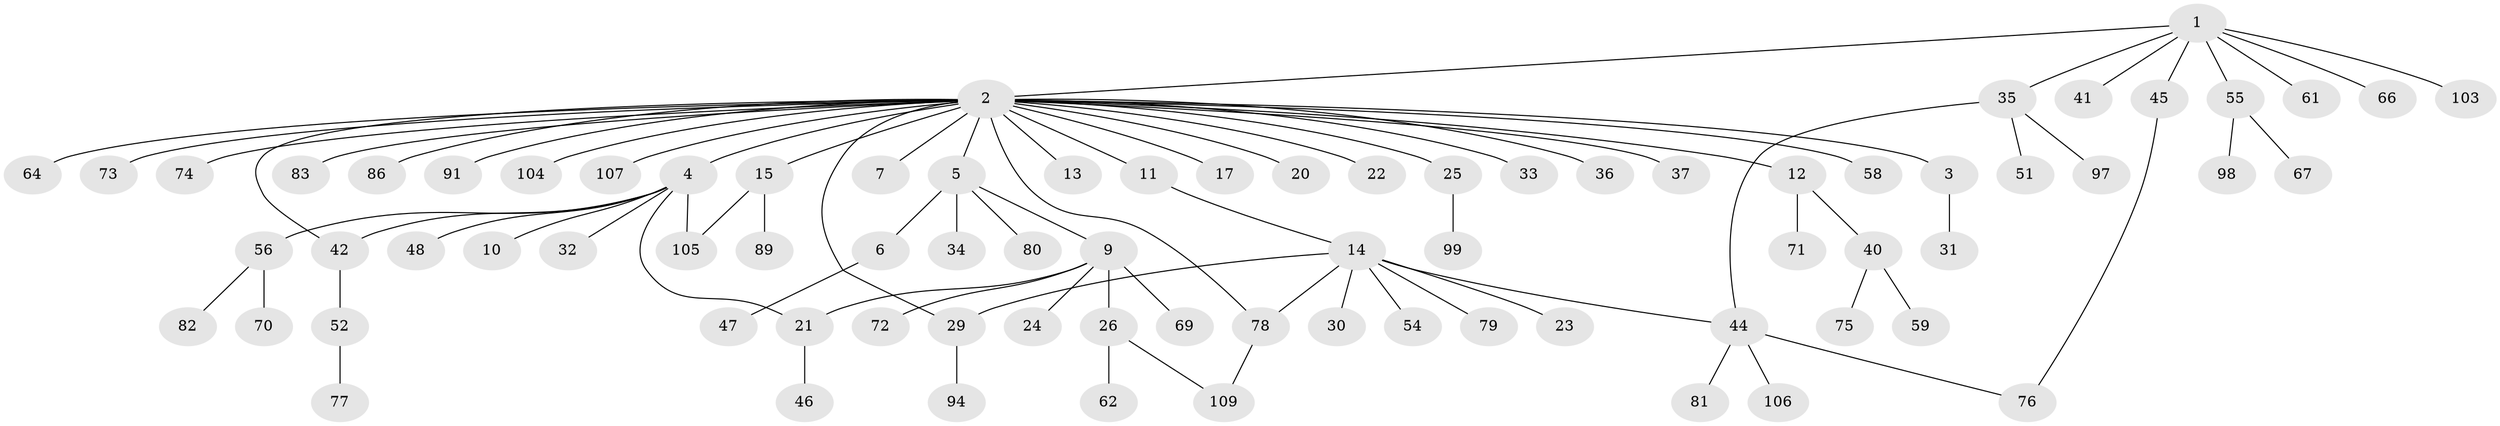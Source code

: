 // original degree distribution, {4: 0.05454545454545454, 29: 0.00909090909090909, 2: 0.24545454545454545, 7: 0.00909090909090909, 5: 0.01818181818181818, 3: 0.09090909090909091, 1: 0.5454545454545454, 6: 0.01818181818181818, 8: 0.00909090909090909}
// Generated by graph-tools (version 1.1) at 2025/11/02/27/25 16:11:14]
// undirected, 79 vertices, 86 edges
graph export_dot {
graph [start="1"]
  node [color=gray90,style=filled];
  1 [super="+16"];
  2 [super="+65"];
  3;
  4 [super="+92"];
  5 [super="+8"];
  6 [super="+38"];
  7;
  9 [super="+19"];
  10 [super="+93"];
  11 [super="+43"];
  12 [super="+18"];
  13;
  14 [super="+39"];
  15 [super="+88"];
  17;
  20;
  21 [super="+100"];
  22;
  23;
  24;
  25 [super="+27"];
  26 [super="+28"];
  29 [super="+60"];
  30 [super="+50"];
  31 [super="+108"];
  32;
  33;
  34;
  35 [super="+49"];
  36 [super="+53"];
  37;
  40 [super="+84"];
  41;
  42 [super="+57"];
  44 [super="+68"];
  45;
  46;
  47;
  48;
  51 [super="+63"];
  52;
  54;
  55 [super="+87"];
  56;
  58;
  59;
  61;
  62;
  64;
  66;
  67;
  69 [super="+95"];
  70 [super="+85"];
  71 [super="+96"];
  72;
  73;
  74;
  75;
  76;
  77 [super="+102"];
  78 [super="+110"];
  79;
  80;
  81;
  82;
  83 [super="+101"];
  86;
  89 [super="+90"];
  91;
  94;
  97;
  98;
  99;
  103;
  104;
  105;
  106;
  107;
  109;
  1 -- 2;
  1 -- 45;
  1 -- 55;
  1 -- 66;
  1 -- 35;
  1 -- 103;
  1 -- 41;
  1 -- 61;
  2 -- 3;
  2 -- 4;
  2 -- 5;
  2 -- 7;
  2 -- 11;
  2 -- 12;
  2 -- 13;
  2 -- 15;
  2 -- 17;
  2 -- 20;
  2 -- 22;
  2 -- 25;
  2 -- 29;
  2 -- 33;
  2 -- 36;
  2 -- 37;
  2 -- 42;
  2 -- 58;
  2 -- 64;
  2 -- 73;
  2 -- 74;
  2 -- 83;
  2 -- 86;
  2 -- 91;
  2 -- 104;
  2 -- 107;
  2 -- 78;
  3 -- 31;
  4 -- 10;
  4 -- 21;
  4 -- 32;
  4 -- 48;
  4 -- 56;
  4 -- 105;
  4 -- 42;
  5 -- 6;
  5 -- 9;
  5 -- 34;
  5 -- 80;
  6 -- 47;
  9 -- 21;
  9 -- 26;
  9 -- 69;
  9 -- 72;
  9 -- 24;
  11 -- 14;
  12 -- 40;
  12 -- 71;
  14 -- 23;
  14 -- 29;
  14 -- 30;
  14 -- 44;
  14 -- 78;
  14 -- 79;
  14 -- 54;
  15 -- 105;
  15 -- 89;
  21 -- 46;
  25 -- 99;
  26 -- 62;
  26 -- 109;
  29 -- 94;
  35 -- 51;
  35 -- 97;
  35 -- 44;
  40 -- 59;
  40 -- 75;
  42 -- 52;
  44 -- 76;
  44 -- 106;
  44 -- 81;
  45 -- 76;
  52 -- 77;
  55 -- 67;
  55 -- 98;
  56 -- 70;
  56 -- 82;
  78 -- 109;
}
